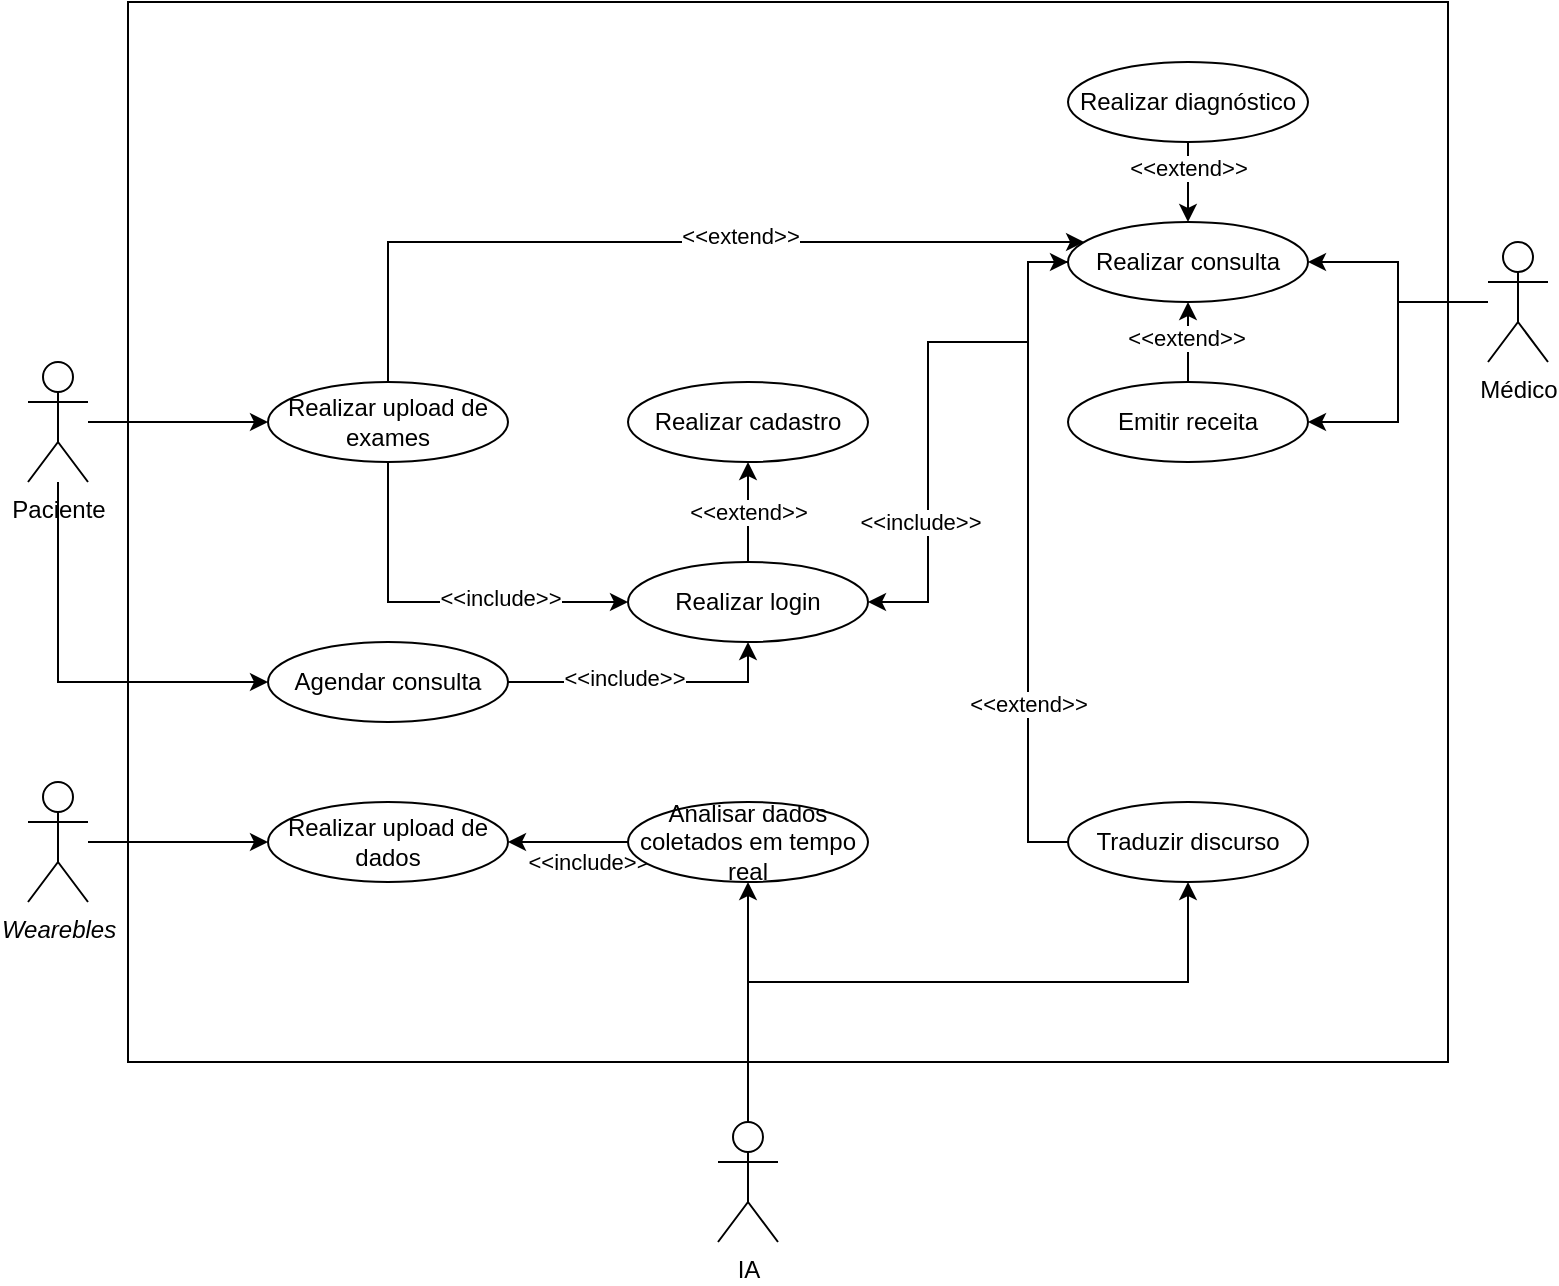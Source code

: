 <mxfile version="21.5.0" type="device">
  <diagram name="Página-1" id="jlWkr9jTesIsvwngvP2u">
    <mxGraphModel dx="1026" dy="654" grid="1" gridSize="10" guides="1" tooltips="1" connect="1" arrows="1" fold="1" page="1" pageScale="1" pageWidth="827" pageHeight="1169" math="0" shadow="0">
      <root>
        <mxCell id="0" />
        <mxCell id="1" parent="0" />
        <mxCell id="qYkrpWfhHb9IL8PoPZmV-12" value="" style="rounded=0;whiteSpace=wrap;html=1;" vertex="1" parent="1">
          <mxGeometry x="90" y="80" width="660" height="530" as="geometry" />
        </mxCell>
        <mxCell id="qYkrpWfhHb9IL8PoPZmV-27" style="edgeStyle=orthogonalEdgeStyle;rounded=0;orthogonalLoop=1;jettySize=auto;html=1;" edge="1" parent="1" source="qYkrpWfhHb9IL8PoPZmV-8" target="qYkrpWfhHb9IL8PoPZmV-13">
          <mxGeometry relative="1" as="geometry">
            <Array as="points">
              <mxPoint x="55" y="420" />
            </Array>
          </mxGeometry>
        </mxCell>
        <mxCell id="qYkrpWfhHb9IL8PoPZmV-28" style="edgeStyle=orthogonalEdgeStyle;rounded=0;orthogonalLoop=1;jettySize=auto;html=1;entryX=0;entryY=0.5;entryDx=0;entryDy=0;" edge="1" parent="1" source="qYkrpWfhHb9IL8PoPZmV-8" target="qYkrpWfhHb9IL8PoPZmV-14">
          <mxGeometry relative="1" as="geometry" />
        </mxCell>
        <mxCell id="qYkrpWfhHb9IL8PoPZmV-8" value="Paciente" style="shape=umlActor;verticalLabelPosition=bottom;verticalAlign=top;html=1;outlineConnect=0;" vertex="1" parent="1">
          <mxGeometry x="40" y="260" width="30" height="60" as="geometry" />
        </mxCell>
        <mxCell id="qYkrpWfhHb9IL8PoPZmV-9" value="Médico&lt;br&gt;" style="shape=umlActor;verticalLabelPosition=bottom;verticalAlign=top;html=1;outlineConnect=0;" vertex="1" parent="1">
          <mxGeometry x="770" y="200" width="30" height="60" as="geometry" />
        </mxCell>
        <mxCell id="qYkrpWfhHb9IL8PoPZmV-49" style="edgeStyle=orthogonalEdgeStyle;rounded=0;orthogonalLoop=1;jettySize=auto;html=1;" edge="1" parent="1" source="qYkrpWfhHb9IL8PoPZmV-13" target="qYkrpWfhHb9IL8PoPZmV-39">
          <mxGeometry relative="1" as="geometry">
            <Array as="points">
              <mxPoint x="400" y="420" />
            </Array>
          </mxGeometry>
        </mxCell>
        <mxCell id="qYkrpWfhHb9IL8PoPZmV-50" value="&amp;lt;&amp;lt;include&amp;gt;&amp;gt;" style="edgeLabel;html=1;align=center;verticalAlign=middle;resizable=0;points=[];" vertex="1" connectable="0" parent="qYkrpWfhHb9IL8PoPZmV-49">
          <mxGeometry x="-0.557" y="3" relative="1" as="geometry">
            <mxPoint x="27" y="1" as="offset" />
          </mxGeometry>
        </mxCell>
        <mxCell id="qYkrpWfhHb9IL8PoPZmV-13" value="Agendar consulta" style="ellipse;whiteSpace=wrap;html=1;" vertex="1" parent="1">
          <mxGeometry x="160" y="400" width="120" height="40" as="geometry" />
        </mxCell>
        <mxCell id="qYkrpWfhHb9IL8PoPZmV-44" style="edgeStyle=orthogonalEdgeStyle;rounded=0;orthogonalLoop=1;jettySize=auto;html=1;entryX=0;entryY=0.5;entryDx=0;entryDy=0;" edge="1" parent="1" source="qYkrpWfhHb9IL8PoPZmV-14" target="qYkrpWfhHb9IL8PoPZmV-39">
          <mxGeometry relative="1" as="geometry">
            <Array as="points">
              <mxPoint x="220" y="380" />
            </Array>
          </mxGeometry>
        </mxCell>
        <mxCell id="qYkrpWfhHb9IL8PoPZmV-45" value="&amp;lt;&amp;lt;include&amp;gt;&amp;gt;" style="edgeLabel;html=1;align=center;verticalAlign=middle;resizable=0;points=[];" vertex="1" connectable="0" parent="qYkrpWfhHb9IL8PoPZmV-44">
          <mxGeometry x="0.111" y="2" relative="1" as="geometry">
            <mxPoint x="20" as="offset" />
          </mxGeometry>
        </mxCell>
        <mxCell id="qYkrpWfhHb9IL8PoPZmV-52" style="edgeStyle=orthogonalEdgeStyle;rounded=0;orthogonalLoop=1;jettySize=auto;html=1;" edge="1" parent="1" source="qYkrpWfhHb9IL8PoPZmV-14" target="qYkrpWfhHb9IL8PoPZmV-20">
          <mxGeometry relative="1" as="geometry">
            <Array as="points">
              <mxPoint x="220" y="200" />
            </Array>
          </mxGeometry>
        </mxCell>
        <mxCell id="qYkrpWfhHb9IL8PoPZmV-53" value="&amp;lt;&amp;lt;extend&amp;gt;&amp;gt;" style="edgeLabel;html=1;align=center;verticalAlign=middle;resizable=0;points=[];" vertex="1" connectable="0" parent="qYkrpWfhHb9IL8PoPZmV-52">
          <mxGeometry x="-0.187" y="4" relative="1" as="geometry">
            <mxPoint x="76" y="1" as="offset" />
          </mxGeometry>
        </mxCell>
        <mxCell id="qYkrpWfhHb9IL8PoPZmV-14" value="Realizar upload de exames" style="ellipse;whiteSpace=wrap;html=1;" vertex="1" parent="1">
          <mxGeometry x="160" y="270" width="120" height="40" as="geometry" />
        </mxCell>
        <mxCell id="qYkrpWfhHb9IL8PoPZmV-42" style="edgeStyle=orthogonalEdgeStyle;rounded=0;orthogonalLoop=1;jettySize=auto;html=1;" edge="1" parent="1" source="qYkrpWfhHb9IL8PoPZmV-15" target="qYkrpWfhHb9IL8PoPZmV-20">
          <mxGeometry relative="1" as="geometry" />
        </mxCell>
        <mxCell id="qYkrpWfhHb9IL8PoPZmV-43" value="&amp;lt;&amp;lt;extend&amp;gt;&amp;gt;" style="edgeLabel;html=1;align=center;verticalAlign=middle;resizable=0;points=[];" vertex="1" connectable="0" parent="qYkrpWfhHb9IL8PoPZmV-42">
          <mxGeometry x="0.1" y="1" relative="1" as="geometry">
            <mxPoint as="offset" />
          </mxGeometry>
        </mxCell>
        <mxCell id="qYkrpWfhHb9IL8PoPZmV-15" value="Emitir receita" style="ellipse;whiteSpace=wrap;html=1;" vertex="1" parent="1">
          <mxGeometry x="560" y="270" width="120" height="40" as="geometry" />
        </mxCell>
        <mxCell id="qYkrpWfhHb9IL8PoPZmV-40" style="edgeStyle=orthogonalEdgeStyle;rounded=0;orthogonalLoop=1;jettySize=auto;html=1;" edge="1" parent="1" source="qYkrpWfhHb9IL8PoPZmV-20" target="qYkrpWfhHb9IL8PoPZmV-39">
          <mxGeometry relative="1" as="geometry">
            <Array as="points">
              <mxPoint x="540" y="210" />
              <mxPoint x="540" y="250" />
              <mxPoint x="490" y="250" />
              <mxPoint x="490" y="380" />
            </Array>
          </mxGeometry>
        </mxCell>
        <mxCell id="qYkrpWfhHb9IL8PoPZmV-41" value="&amp;lt;&amp;lt;include&amp;gt;&amp;gt;" style="edgeLabel;html=1;align=center;verticalAlign=middle;resizable=0;points=[];" vertex="1" connectable="0" parent="qYkrpWfhHb9IL8PoPZmV-40">
          <mxGeometry x="0.697" y="-4" relative="1" as="geometry">
            <mxPoint y="-29" as="offset" />
          </mxGeometry>
        </mxCell>
        <mxCell id="qYkrpWfhHb9IL8PoPZmV-20" value="Realizar consulta" style="ellipse;whiteSpace=wrap;html=1;" vertex="1" parent="1">
          <mxGeometry x="560" y="190" width="120" height="40" as="geometry" />
        </mxCell>
        <mxCell id="qYkrpWfhHb9IL8PoPZmV-25" style="edgeStyle=orthogonalEdgeStyle;rounded=0;orthogonalLoop=1;jettySize=auto;html=1;" edge="1" parent="1" source="qYkrpWfhHb9IL8PoPZmV-9" target="qYkrpWfhHb9IL8PoPZmV-20">
          <mxGeometry relative="1" as="geometry" />
        </mxCell>
        <mxCell id="qYkrpWfhHb9IL8PoPZmV-26" style="edgeStyle=orthogonalEdgeStyle;rounded=0;orthogonalLoop=1;jettySize=auto;html=1;entryX=1;entryY=0.5;entryDx=0;entryDy=0;" edge="1" parent="1" source="qYkrpWfhHb9IL8PoPZmV-9" target="qYkrpWfhHb9IL8PoPZmV-15">
          <mxGeometry relative="1" as="geometry" />
        </mxCell>
        <mxCell id="qYkrpWfhHb9IL8PoPZmV-32" style="edgeStyle=orthogonalEdgeStyle;rounded=0;orthogonalLoop=1;jettySize=auto;html=1;" edge="1" parent="1" source="qYkrpWfhHb9IL8PoPZmV-30" target="qYkrpWfhHb9IL8PoPZmV-31">
          <mxGeometry relative="1" as="geometry" />
        </mxCell>
        <mxCell id="qYkrpWfhHb9IL8PoPZmV-30" value="&lt;i&gt;Wearebles&lt;/i&gt;" style="shape=umlActor;verticalLabelPosition=bottom;verticalAlign=top;html=1;outlineConnect=0;" vertex="1" parent="1">
          <mxGeometry x="40" y="470" width="30" height="60" as="geometry" />
        </mxCell>
        <mxCell id="qYkrpWfhHb9IL8PoPZmV-31" value="Realizar upload de dados" style="ellipse;whiteSpace=wrap;html=1;" vertex="1" parent="1">
          <mxGeometry x="160" y="480" width="120" height="40" as="geometry" />
        </mxCell>
        <mxCell id="qYkrpWfhHb9IL8PoPZmV-36" style="edgeStyle=orthogonalEdgeStyle;rounded=0;orthogonalLoop=1;jettySize=auto;html=1;" edge="1" parent="1" source="qYkrpWfhHb9IL8PoPZmV-33" target="qYkrpWfhHb9IL8PoPZmV-31">
          <mxGeometry relative="1" as="geometry" />
        </mxCell>
        <mxCell id="qYkrpWfhHb9IL8PoPZmV-60" value="&amp;lt;&amp;lt;include&amp;gt;&amp;gt;" style="edgeLabel;html=1;align=center;verticalAlign=middle;resizable=0;points=[];" vertex="1" connectable="0" parent="qYkrpWfhHb9IL8PoPZmV-36">
          <mxGeometry x="0.367" relative="1" as="geometry">
            <mxPoint x="21" y="10" as="offset" />
          </mxGeometry>
        </mxCell>
        <mxCell id="qYkrpWfhHb9IL8PoPZmV-33" value="Analisar dados coletados em tempo real" style="ellipse;whiteSpace=wrap;html=1;" vertex="1" parent="1">
          <mxGeometry x="340" y="480" width="120" height="40" as="geometry" />
        </mxCell>
        <mxCell id="qYkrpWfhHb9IL8PoPZmV-35" style="edgeStyle=orthogonalEdgeStyle;rounded=0;orthogonalLoop=1;jettySize=auto;html=1;" edge="1" parent="1" source="qYkrpWfhHb9IL8PoPZmV-34" target="qYkrpWfhHb9IL8PoPZmV-33">
          <mxGeometry relative="1" as="geometry" />
        </mxCell>
        <mxCell id="qYkrpWfhHb9IL8PoPZmV-38" style="edgeStyle=orthogonalEdgeStyle;rounded=0;orthogonalLoop=1;jettySize=auto;html=1;" edge="1" parent="1" source="qYkrpWfhHb9IL8PoPZmV-34" target="qYkrpWfhHb9IL8PoPZmV-37">
          <mxGeometry relative="1" as="geometry">
            <Array as="points">
              <mxPoint x="400" y="570" />
              <mxPoint x="620" y="570" />
            </Array>
          </mxGeometry>
        </mxCell>
        <mxCell id="qYkrpWfhHb9IL8PoPZmV-34" value="IA" style="shape=umlActor;verticalLabelPosition=bottom;verticalAlign=top;html=1;outlineConnect=0;" vertex="1" parent="1">
          <mxGeometry x="385" y="640" width="30" height="60" as="geometry" />
        </mxCell>
        <mxCell id="qYkrpWfhHb9IL8PoPZmV-58" style="edgeStyle=orthogonalEdgeStyle;rounded=0;orthogonalLoop=1;jettySize=auto;html=1;" edge="1" parent="1" source="qYkrpWfhHb9IL8PoPZmV-37" target="qYkrpWfhHb9IL8PoPZmV-20">
          <mxGeometry relative="1" as="geometry">
            <Array as="points">
              <mxPoint x="540" y="500" />
              <mxPoint x="540" y="210" />
            </Array>
          </mxGeometry>
        </mxCell>
        <mxCell id="qYkrpWfhHb9IL8PoPZmV-59" value="&amp;lt;&amp;lt;extend&amp;gt;&amp;gt;" style="edgeLabel;html=1;align=center;verticalAlign=middle;resizable=0;points=[];" vertex="1" connectable="0" parent="qYkrpWfhHb9IL8PoPZmV-58">
          <mxGeometry x="-0.458" relative="1" as="geometry">
            <mxPoint as="offset" />
          </mxGeometry>
        </mxCell>
        <mxCell id="qYkrpWfhHb9IL8PoPZmV-37" value="Traduzir discurso" style="ellipse;whiteSpace=wrap;html=1;" vertex="1" parent="1">
          <mxGeometry x="560" y="480" width="120" height="40" as="geometry" />
        </mxCell>
        <mxCell id="qYkrpWfhHb9IL8PoPZmV-57" value="&amp;lt;&amp;lt;extend&amp;gt;&amp;gt;" style="edgeStyle=orthogonalEdgeStyle;rounded=0;orthogonalLoop=1;jettySize=auto;html=1;" edge="1" parent="1" source="qYkrpWfhHb9IL8PoPZmV-39" target="qYkrpWfhHb9IL8PoPZmV-56">
          <mxGeometry relative="1" as="geometry" />
        </mxCell>
        <mxCell id="qYkrpWfhHb9IL8PoPZmV-39" value="Realizar login" style="ellipse;whiteSpace=wrap;html=1;" vertex="1" parent="1">
          <mxGeometry x="340" y="360" width="120" height="40" as="geometry" />
        </mxCell>
        <mxCell id="qYkrpWfhHb9IL8PoPZmV-47" style="edgeStyle=orthogonalEdgeStyle;rounded=0;orthogonalLoop=1;jettySize=auto;html=1;entryX=0.5;entryY=0;entryDx=0;entryDy=0;" edge="1" parent="1" source="qYkrpWfhHb9IL8PoPZmV-46" target="qYkrpWfhHb9IL8PoPZmV-20">
          <mxGeometry relative="1" as="geometry" />
        </mxCell>
        <mxCell id="qYkrpWfhHb9IL8PoPZmV-48" value="&amp;lt;&amp;lt;extend&amp;gt;&amp;gt;" style="edgeLabel;html=1;align=center;verticalAlign=middle;resizable=0;points=[];" vertex="1" connectable="0" parent="qYkrpWfhHb9IL8PoPZmV-47">
          <mxGeometry x="-0.375" relative="1" as="geometry">
            <mxPoint as="offset" />
          </mxGeometry>
        </mxCell>
        <mxCell id="qYkrpWfhHb9IL8PoPZmV-46" value="Realizar diagnóstico" style="ellipse;whiteSpace=wrap;html=1;" vertex="1" parent="1">
          <mxGeometry x="560" y="110" width="120" height="40" as="geometry" />
        </mxCell>
        <mxCell id="qYkrpWfhHb9IL8PoPZmV-56" value="Realizar cadastro" style="ellipse;whiteSpace=wrap;html=1;" vertex="1" parent="1">
          <mxGeometry x="340" y="270" width="120" height="40" as="geometry" />
        </mxCell>
      </root>
    </mxGraphModel>
  </diagram>
</mxfile>
